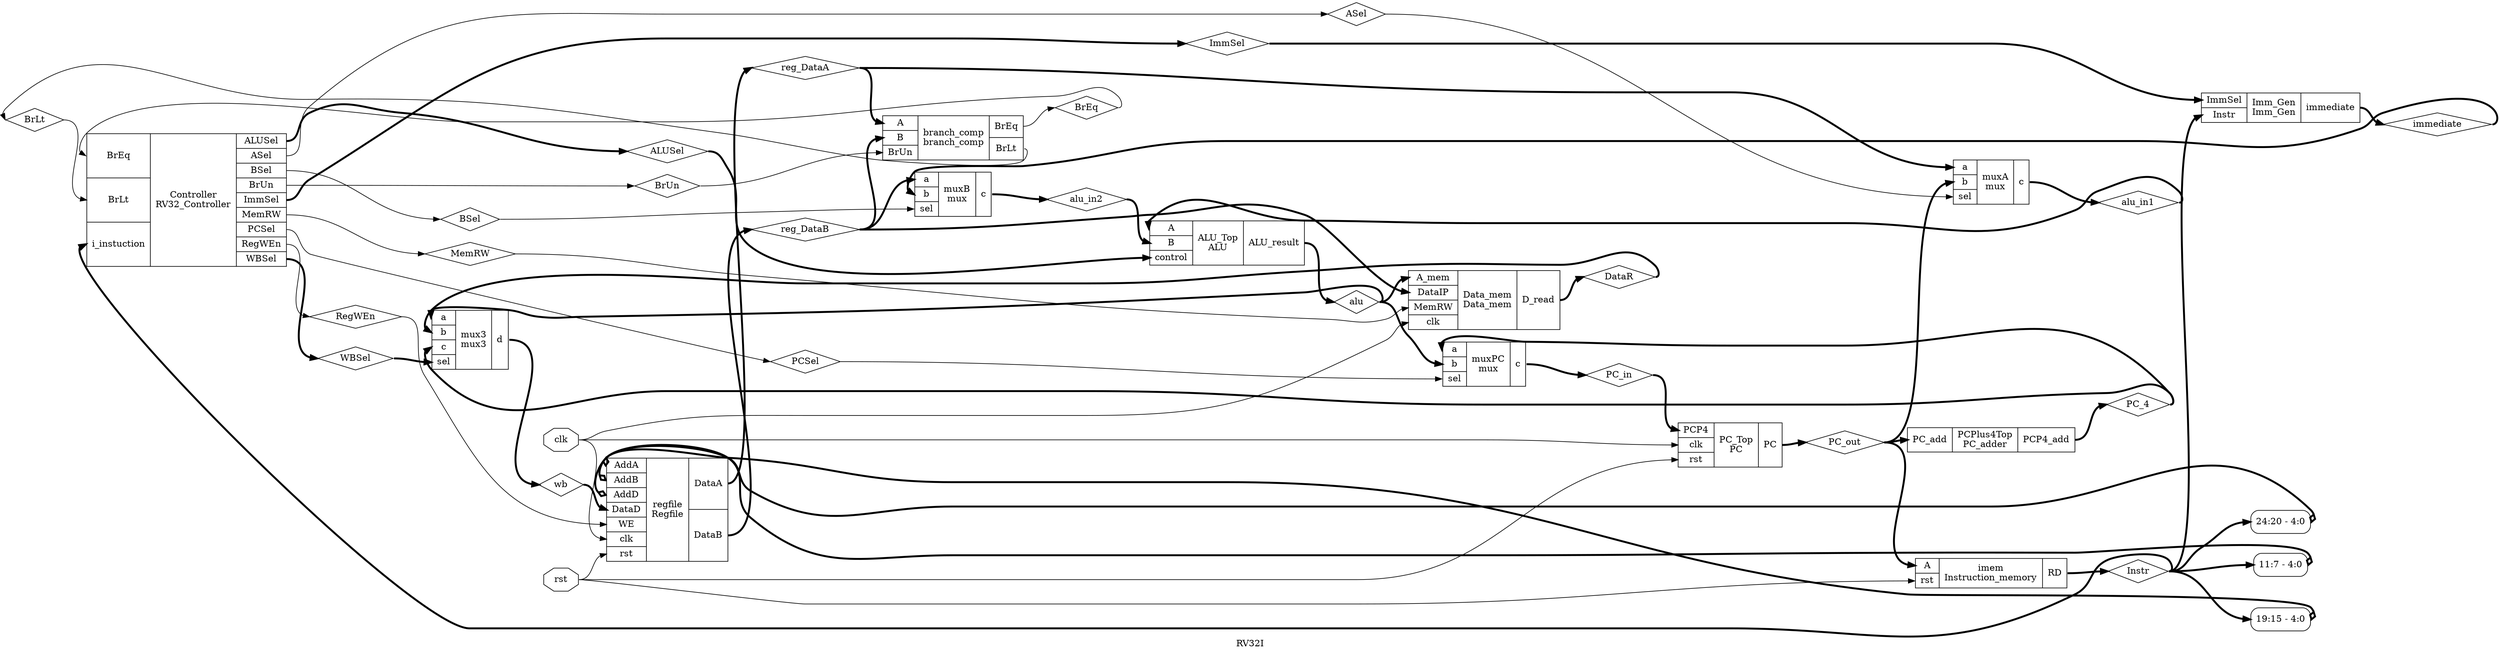 digraph "RV32I" {
label="RV32I";
rankdir="LR";
remincross=true;
n1 [ shape=diamond, label="BrLt", color="black", fontcolor="black"];
n2 [ shape=diamond, label="BrEq", color="black", fontcolor="black"];
n3 [ shape=diamond, label="WBSel", color="black", fontcolor="black"];
n4 [ shape=diamond, label="MemRW", color="black", fontcolor="black"];
n5 [ shape=diamond, label="BrUn", color="black", fontcolor="black"];
n6 [ shape=diamond, label="ImmSel", color="black", fontcolor="black"];
n7 [ shape=diamond, label="ALUSel", color="black", fontcolor="black"];
n8 [ shape=diamond, label="BSel", color="black", fontcolor="black"];
n9 [ shape=diamond, label="ASel", color="black", fontcolor="black"];
n10 [ shape=diamond, label="RegWEn", color="black", fontcolor="black"];
n11 [ shape=diamond, label="PCSel", color="black", fontcolor="black"];
n12 [ shape=diamond, label="Instr", color="black", fontcolor="black"];
n13 [ shape=diamond, label="wb", color="black", fontcolor="black"];
n14 [ shape=diamond, label="DataR", color="black", fontcolor="black"];
n15 [ shape=diamond, label="alu_in2", color="black", fontcolor="black"];
n16 [ shape=diamond, label="alu_in1", color="black", fontcolor="black"];
n17 [ shape=diamond, label="immediate", color="black", fontcolor="black"];
n18 [ shape=diamond, label="reg_DataB", color="black", fontcolor="black"];
n19 [ shape=diamond, label="reg_DataA", color="black", fontcolor="black"];
n20 [ shape=diamond, label="alu", color="black", fontcolor="black"];
n21 [ shape=diamond, label="PC_4", color="black", fontcolor="black"];
n22 [ shape=diamond, label="PC_in", color="black", fontcolor="black"];
n23 [ shape=diamond, label="PC_out", color="black", fontcolor="black"];
n24 [ shape=octagon, label="rst", color="black", fontcolor="black"];
n25 [ shape=octagon, label="clk", color="black", fontcolor="black"];
c27 [ shape=record, label="{{<p2> BrEq|<p1> BrLt|<p26> i_instuction}|Controller\nRV32_Controller|{<p7> ALUSel|<p9> ASel|<p8> BSel|<p5> BrUn|<p6> ImmSel|<p4> MemRW|<p11> PCSel|<p10> RegWEn|<p3> WBSel}}",  ];
c33 [ shape=record, label="{{<p28> a|<p29> b|<p30> c|<p31> sel}|mux3\nmux3|{<p32> d}}",  ];
c37 [ shape=record, label="{{<p34> A_mem|<p35> DataIP|<p4> MemRW|<p25> clk}|Data_mem\nData_mem|{<p36> D_read}}",  ];
c40 [ shape=record, label="{{<p38> A|<p39> B|<p5> BrUn}|branch_comp\nbranch_comp|{<p2> BrEq|<p1> BrLt}}",  ];
c41 [ shape=record, label="{{<p6> ImmSel|<p12> Instr}|Imm_Gen\nImm_Gen|{<p17> immediate}}",  ];
c44 [ shape=record, label="{{<p38> A|<p39> B|<p42> control}|ALU_Top\nALU|{<p43> ALU_result}}",  ];
c45 [ shape=record, label="{{<p28> a|<p29> b|<p31> sel}|muxB\nmux|{<p30> c}}",  ];
c46 [ shape=record, label="{{<p28> a|<p29> b|<p31> sel}|muxA\nmux|{<p30> c}}",  ];
c54 [ shape=record, label="{{<p47> AddA|<p48> AddB|<p49> AddD|<p50> DataD|<p51> WE|<p25> clk|<p24> rst}|regfile\nRegfile|{<p52> DataA|<p53> DataB}}",  ];
x0 [ shape=record, style=rounded, label="<s0> 24:20 - 4:0 ", color="black", fontcolor="black" ];
x0:e -> c54:p48:w [arrowhead=odiamond, arrowtail=odiamond, dir=both, color="black", fontcolor="black", style="setlinewidth(3)", label=""];
x1 [ shape=record, style=rounded, label="<s0> 19:15 - 4:0 ", color="black", fontcolor="black" ];
x1:e -> c54:p47:w [arrowhead=odiamond, arrowtail=odiamond, dir=both, color="black", fontcolor="black", style="setlinewidth(3)", label=""];
x2 [ shape=record, style=rounded, label="<s0> 11:7 - 4:0 ", color="black", fontcolor="black" ];
x2:e -> c54:p49:w [arrowhead=odiamond, arrowtail=odiamond, dir=both, color="black", fontcolor="black", style="setlinewidth(3)", label=""];
c56 [ shape=record, label="{{<p38> A|<p24> rst}|imem\nInstruction_memory|{<p55> RD}}",  ];
c59 [ shape=record, label="{{<p57> PC_add}|PCPlus4Top\nPC_adder|{<p58> PCP4_add}}",  ];
c62 [ shape=record, label="{{<p60> PCP4|<p25> clk|<p24> rst}|PC_Top\nPC|{<p61> PC}}",  ];
c63 [ shape=record, label="{{<p28> a|<p29> b|<p31> sel}|muxPC\nmux|{<p30> c}}",  ];
c40:p1:e -> n1:w [color="black", fontcolor="black", label=""];
n1:e -> c27:p1:w [color="black", fontcolor="black", label=""];
c27:p10:e -> n10:w [color="black", fontcolor="black", label=""];
n10:e -> c54:p51:w [color="black", fontcolor="black", label=""];
c27:p11:e -> n11:w [color="black", fontcolor="black", label=""];
n11:e -> c63:p31:w [color="black", fontcolor="black", label=""];
c56:p55:e -> n12:w [color="black", fontcolor="black", style="setlinewidth(3)", label=""];
n12:e -> c27:p26:w [color="black", fontcolor="black", style="setlinewidth(3)", label=""];
n12:e -> c41:p12:w [color="black", fontcolor="black", style="setlinewidth(3)", label=""];
n12:e -> x0:s0:w [color="black", fontcolor="black", style="setlinewidth(3)", label=""];
n12:e -> x1:s0:w [color="black", fontcolor="black", style="setlinewidth(3)", label=""];
n12:e -> x2:s0:w [color="black", fontcolor="black", style="setlinewidth(3)", label=""];
c33:p32:e -> n13:w [color="black", fontcolor="black", style="setlinewidth(3)", label=""];
n13:e -> c54:p50:w [color="black", fontcolor="black", style="setlinewidth(3)", label=""];
c37:p36:e -> n14:w [color="black", fontcolor="black", style="setlinewidth(3)", label=""];
n14:e -> c33:p28:w [color="black", fontcolor="black", style="setlinewidth(3)", label=""];
c45:p30:e -> n15:w [color="black", fontcolor="black", style="setlinewidth(3)", label=""];
n15:e -> c44:p39:w [color="black", fontcolor="black", style="setlinewidth(3)", label=""];
c46:p30:e -> n16:w [color="black", fontcolor="black", style="setlinewidth(3)", label=""];
n16:e -> c44:p38:w [color="black", fontcolor="black", style="setlinewidth(3)", label=""];
c41:p17:e -> n17:w [color="black", fontcolor="black", style="setlinewidth(3)", label=""];
n17:e -> c45:p29:w [color="black", fontcolor="black", style="setlinewidth(3)", label=""];
c54:p53:e -> n18:w [color="black", fontcolor="black", style="setlinewidth(3)", label=""];
n18:e -> c37:p35:w [color="black", fontcolor="black", style="setlinewidth(3)", label=""];
n18:e -> c40:p39:w [color="black", fontcolor="black", style="setlinewidth(3)", label=""];
n18:e -> c45:p28:w [color="black", fontcolor="black", style="setlinewidth(3)", label=""];
c54:p52:e -> n19:w [color="black", fontcolor="black", style="setlinewidth(3)", label=""];
n19:e -> c40:p38:w [color="black", fontcolor="black", style="setlinewidth(3)", label=""];
n19:e -> c46:p28:w [color="black", fontcolor="black", style="setlinewidth(3)", label=""];
c40:p2:e -> n2:w [color="black", fontcolor="black", label=""];
n2:e -> c27:p2:w [color="black", fontcolor="black", label=""];
c44:p43:e -> n20:w [color="black", fontcolor="black", style="setlinewidth(3)", label=""];
n20:e -> c33:p29:w [color="black", fontcolor="black", style="setlinewidth(3)", label=""];
n20:e -> c37:p34:w [color="black", fontcolor="black", style="setlinewidth(3)", label=""];
n20:e -> c63:p29:w [color="black", fontcolor="black", style="setlinewidth(3)", label=""];
c59:p58:e -> n21:w [color="black", fontcolor="black", style="setlinewidth(3)", label=""];
n21:e -> c33:p30:w [color="black", fontcolor="black", style="setlinewidth(3)", label=""];
n21:e -> c63:p28:w [color="black", fontcolor="black", style="setlinewidth(3)", label=""];
c63:p30:e -> n22:w [color="black", fontcolor="black", style="setlinewidth(3)", label=""];
n22:e -> c62:p60:w [color="black", fontcolor="black", style="setlinewidth(3)", label=""];
c62:p61:e -> n23:w [color="black", fontcolor="black", style="setlinewidth(3)", label=""];
n23:e -> c46:p29:w [color="black", fontcolor="black", style="setlinewidth(3)", label=""];
n23:e -> c56:p38:w [color="black", fontcolor="black", style="setlinewidth(3)", label=""];
n23:e -> c59:p57:w [color="black", fontcolor="black", style="setlinewidth(3)", label=""];
n24:e -> c54:p24:w [color="black", fontcolor="black", label=""];
n24:e -> c56:p24:w [color="black", fontcolor="black", label=""];
n24:e -> c62:p24:w [color="black", fontcolor="black", label=""];
n25:e -> c37:p25:w [color="black", fontcolor="black", label=""];
n25:e -> c54:p25:w [color="black", fontcolor="black", label=""];
n25:e -> c62:p25:w [color="black", fontcolor="black", label=""];
c27:p3:e -> n3:w [color="black", fontcolor="black", style="setlinewidth(3)", label=""];
n3:e -> c33:p31:w [color="black", fontcolor="black", style="setlinewidth(3)", label=""];
c27:p4:e -> n4:w [color="black", fontcolor="black", label=""];
n4:e -> c37:p4:w [color="black", fontcolor="black", label=""];
c27:p5:e -> n5:w [color="black", fontcolor="black", label=""];
n5:e -> c40:p5:w [color="black", fontcolor="black", label=""];
c27:p6:e -> n6:w [color="black", fontcolor="black", style="setlinewidth(3)", label=""];
n6:e -> c41:p6:w [color="black", fontcolor="black", style="setlinewidth(3)", label=""];
c27:p7:e -> n7:w [color="black", fontcolor="black", style="setlinewidth(3)", label=""];
n7:e -> c44:p42:w [color="black", fontcolor="black", style="setlinewidth(3)", label=""];
c27:p8:e -> n8:w [color="black", fontcolor="black", label=""];
n8:e -> c45:p31:w [color="black", fontcolor="black", label=""];
c27:p9:e -> n9:w [color="black", fontcolor="black", label=""];
n9:e -> c46:p31:w [color="black", fontcolor="black", label=""];
}
